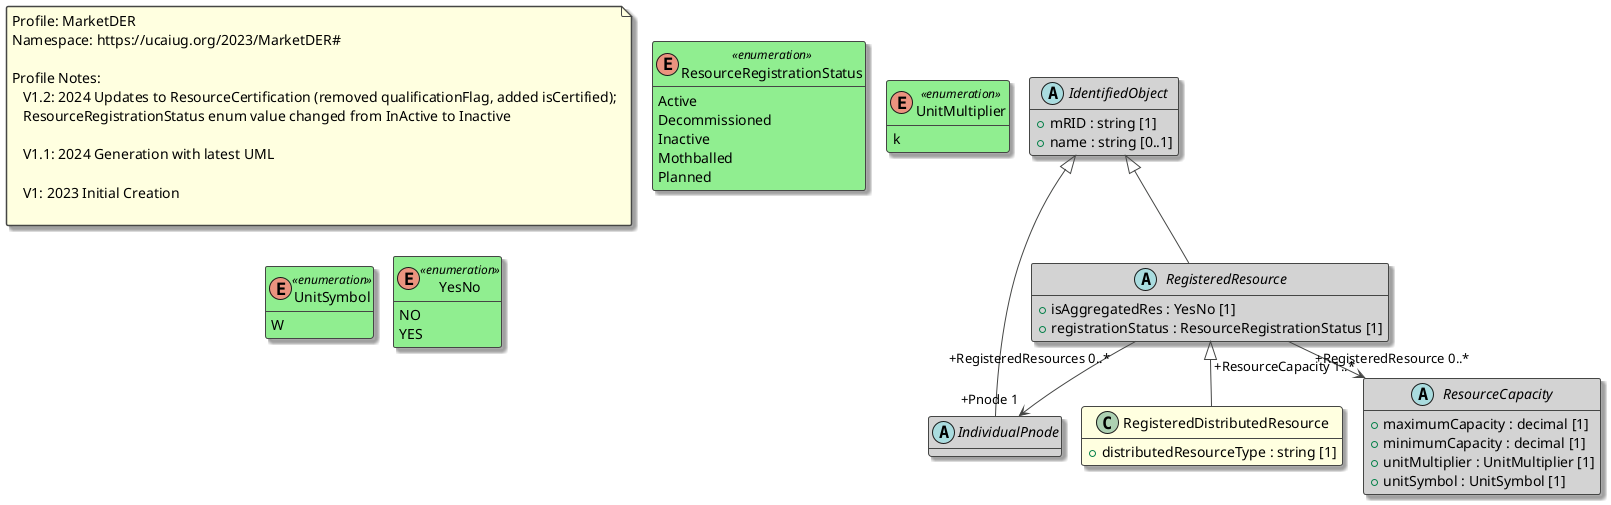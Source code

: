 @startuml
top to bottom direction
hide empty methods

' Here we adjust the horizontal spacing for better spatial rendering (the PlantUML default is ~20)
skinparam nodesep 20
' Here we adjust the vertical spacing for better spatial rendering (the PlantUML default is ~30)
skinparam ranksep 30

skinparam BackgroundColor #FFFFFF
skinparam shadowing false
skinparam RoundCorner 5
skinparam BorderColor #454645
skinparam ArrowColor #454645
skinparam FontColor #000000

skinparam class {
  ' Concrete classes style definition
  BackgroundColor #FFFFE0
  FontColor #000000
  AttributeFontColor #000000
  StereotypeFontColor #000000
  HeaderFontColor #000000
  BorderColor #454645
  BorderThickness 1
  
  ' Abstract classes style definition
  BackgroundColor<<abstract>> #D3D3D3
  FontColor<<abstract>> #000000
  AttributeFontColor<<abstract>> #000000
  StereotypeFontColor<<abstract>> #000000
  HeaderFontColor<<abstract>> #000000
  BorderColor<<abstract>> #454645
  BorderThickness<<abstract>> 1
  
  ' Enumerations style definition
  BackgroundColor<<enumeration>> #90EE90
  FontColor<<enumeration>> #000000
  AttributeFontColor<<enumeration>> #000000
  StereotypeFontColor<<enumeration>> #000000
  HeaderFontColor <<enumeration>> #000000
  BorderColor<<enumeration>> #454645
  BorderThickness<<enumeration>> 1
  
  ' CIMDatatypes style definition
  BackgroundColor<<CIMDatatype>> #FFEBCD
  FontColor<<CIMDatatype>> #000000
  AttributeFontColor<<CIMDatatype>> #000000
  StereotypeFontColor<<CIMDatatype>> #000000
  HeaderFontColor<<CIMDatatype>> #000000
  BorderColor<<CIMDatatype>> #454645
  BorderThickness<<CIMDatatype>> 1
  
  ' Compound classes style definition
  BackgroundColor<<Compound>> #FFEBCD
  FontColor<<Compound>> #000000
  AttributeFontColor<<Compound>> #000000
  StereotypeFontColor<<Compound>> #000000
  HeaderFontColor<<Compound>> #000000
  BorderColor<<Compound>> #454645
  BorderThickness<<Compound>> 1
  
  ' Primitive classes style definition
  BackgroundColor<<Primitive>> #E6E6FF
  FontColor<<Primitive>> #000000
  AttributeFontColor<<Primitive>> #000000
  StereotypeFontColor<<Primitive>> #000000
  HeaderFontColor<<Primitive>> #000000
  BorderColor<<Primitive>> #454645
  BorderThickness<<Primitive>> 1
  
  ' Errors classes style definition
  BackgroundColor<<error>> #FFC0CB
  FontColor<<error>> #000000
  AttributeFontColor<<error>> #000000
  StereotypeFontColor<<error>> #000000
  HeaderFontColor<<error>> #000000
  BorderColor<<error>> #454645
  BorderThickness<<error>> 1
}
skinparam shadowing true

hide <<abstract>> stereotype
hide <<error>> stereotype


skinparam note {
  BorderColor #454645
  BorderThickness 1.5
  FontSize 14
  Font Bold
  FontColor #000000
}
' Add a note towards the upper left corner of the diagram
note as MarketDERNote #lightyellow
   Profile: MarketDER
   Namespace: https://ucaiug.org/2023/MarketDER#
   
   Profile Notes:
      V1.2: 2024 Updates to ResourceCertification (removed qualificationFlag, added isCertified);
      ResourceRegistrationStatus enum value changed from InActive to Inactive
      
      V1.1: 2024 Generation with latest UML
      
      V1: 2023 Initial Creation
      
end note

' IdentifiedObject
abstract class IdentifiedObject  <<abstract>> {
   +mRID : string [1]
   +name : string [0..1]
}


' IndividualPnode inherits from IdentifiedObject
abstract class IndividualPnode  <<abstract>> {
}

IdentifiedObject <|-- IndividualPnode

' RegisteredDistributedResource inherits from RegisteredResource
class RegisteredDistributedResource   {
   +distributedResourceType : string [1]
}

RegisteredResource <|-- RegisteredDistributedResource

' RegisteredResource inherits from IdentifiedObject
abstract class RegisteredResource  <<abstract>> {
   +isAggregatedRes : YesNo [1]
   +registrationStatus : ResourceRegistrationStatus [1]
}

IdentifiedObject <|-- RegisteredResource
RegisteredResource "+RegisteredResources 0..*" --> "+Pnode 1" IndividualPnode
RegisteredResource "+RegisteredResource 0..*" --> "+ResourceCapacity 1..*" ResourceCapacity

' ResourceCapacity
abstract class ResourceCapacity  <<abstract>> {
   +maximumCapacity : decimal [1]
   +minimumCapacity : decimal [1]
   +unitMultiplier : UnitMultiplier [1]
   +unitSymbol : UnitSymbol [1]
}


' Enumeration ResourceRegistrationStatus
enum ResourceRegistrationStatus <<enumeration>>  {
   Active
   Decommissioned
   Inactive
   Mothballed
   Planned
}

' Enumeration UnitMultiplier
enum UnitMultiplier <<enumeration>>  {
   k
}

' Enumeration UnitSymbol
enum UnitSymbol <<enumeration>>  {
   W
}

' Enumeration YesNo
enum YesNo <<enumeration>>  {
   NO
   YES
}

@enduml
